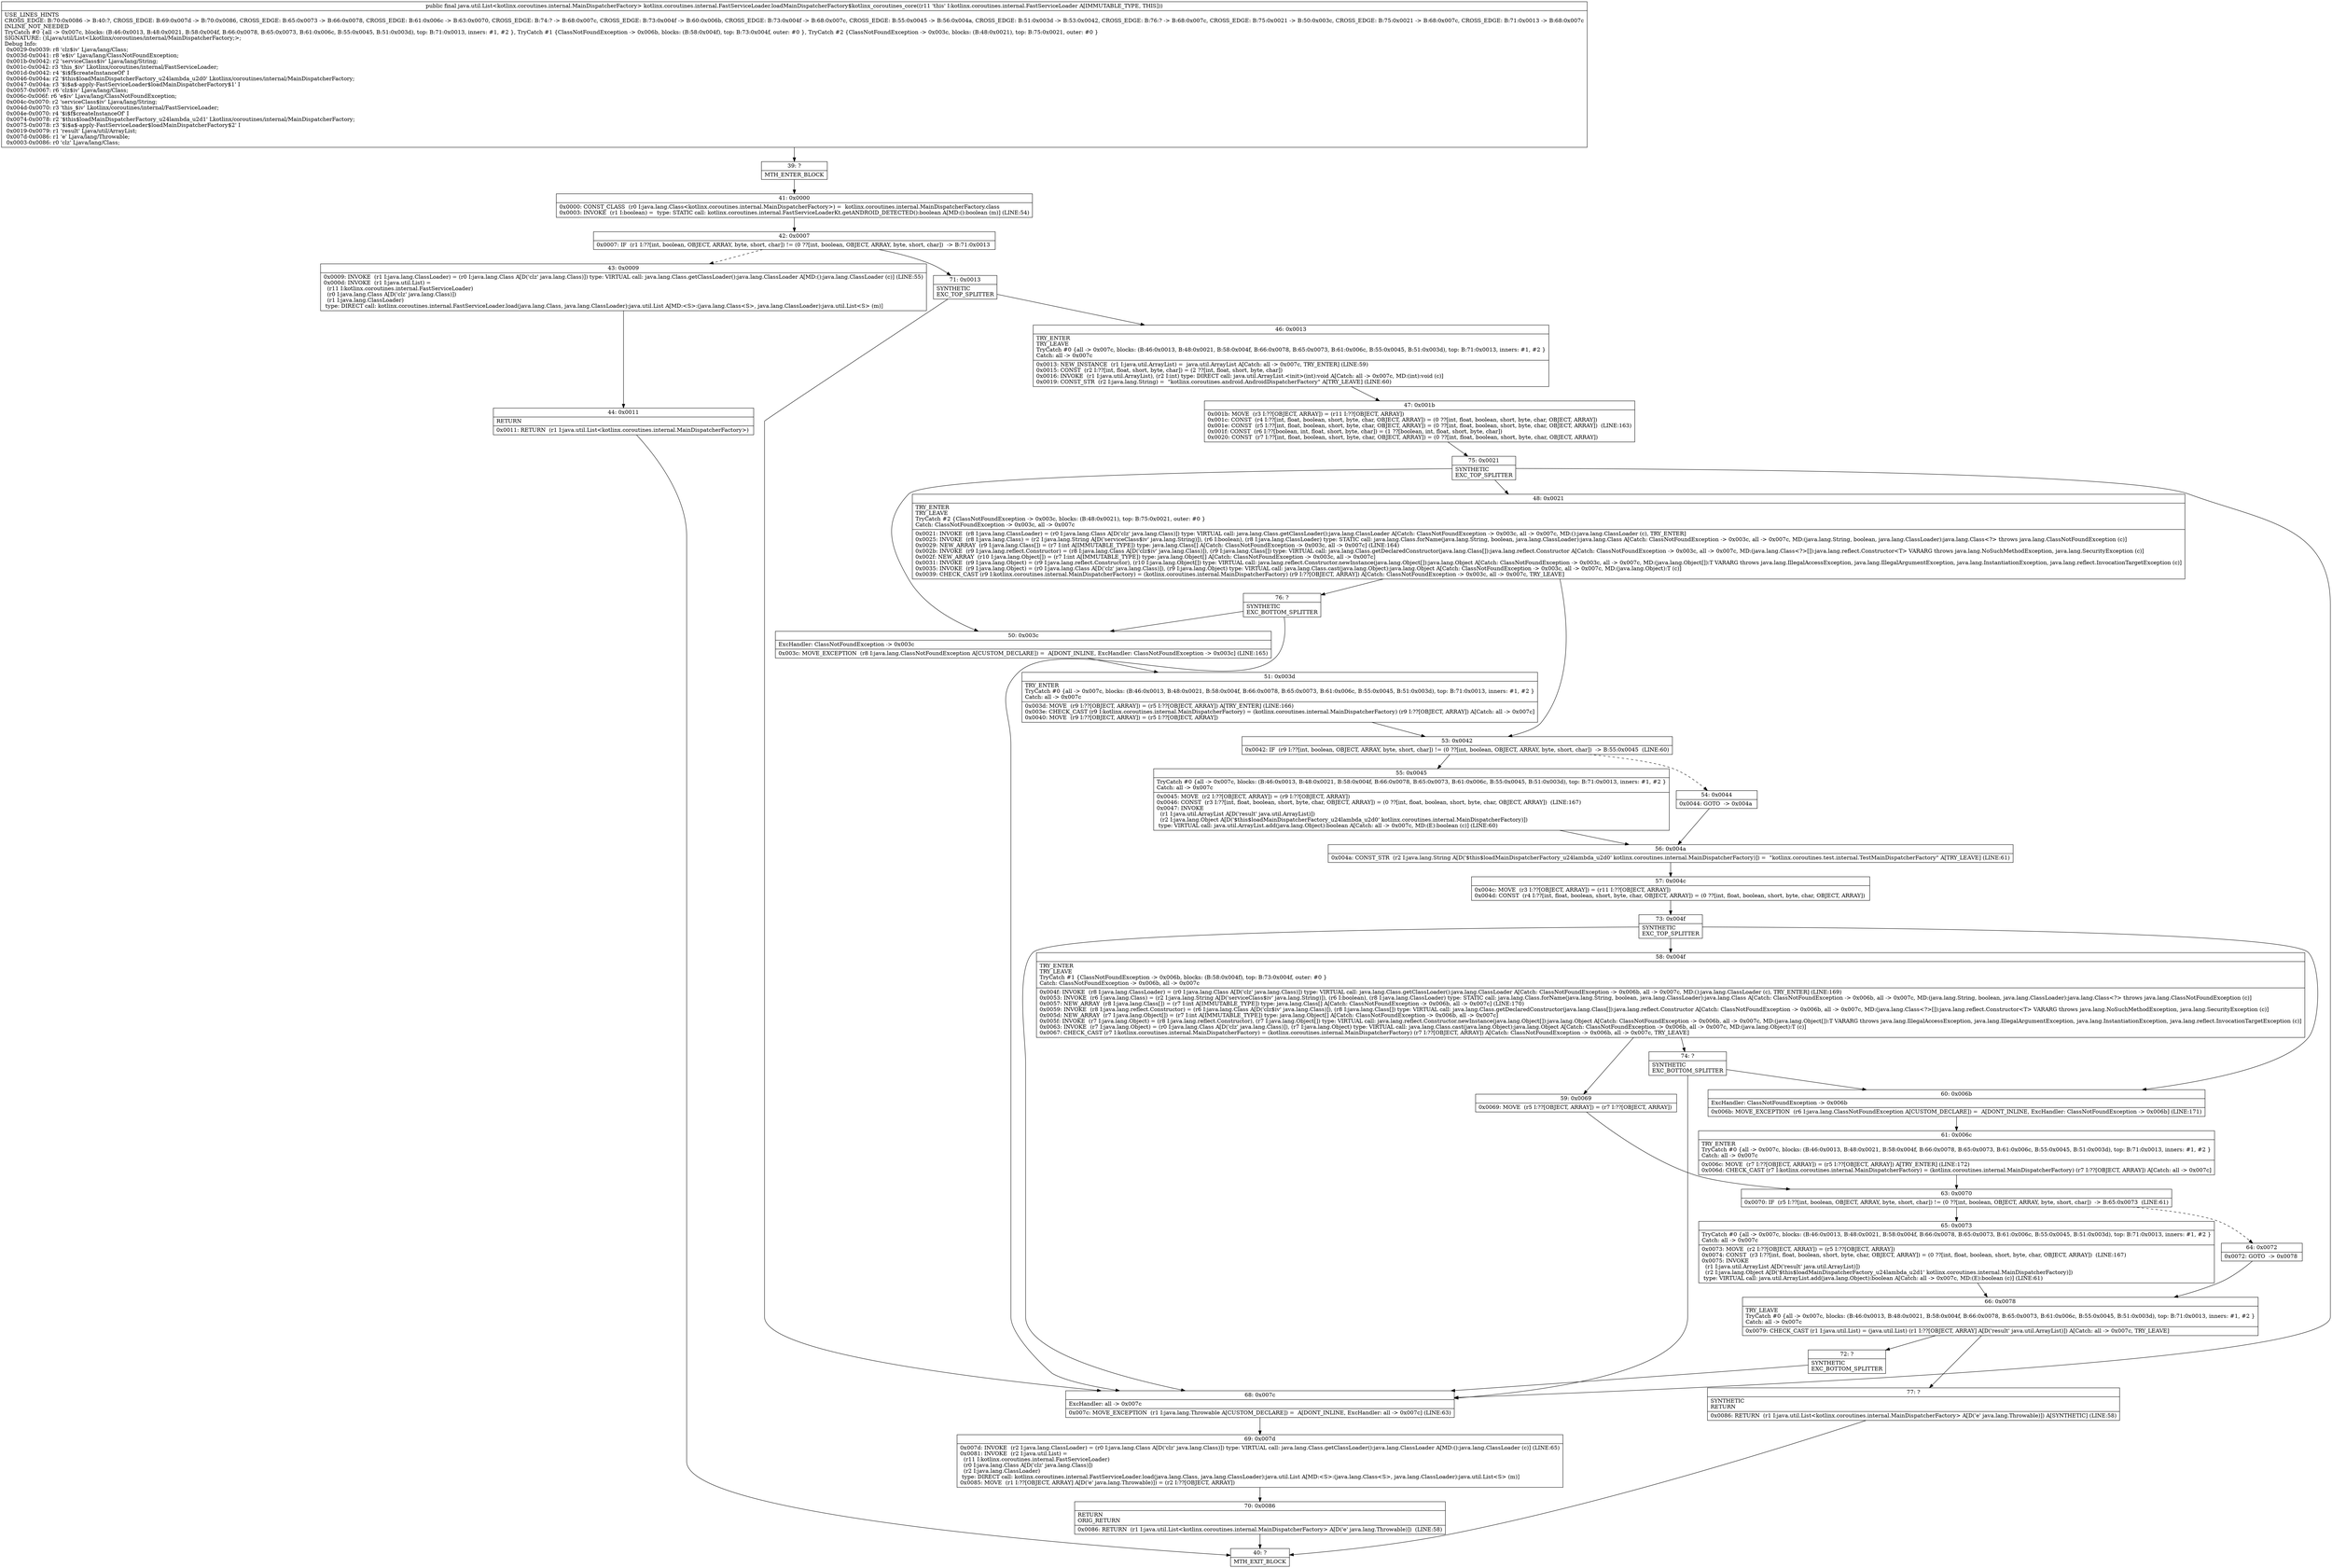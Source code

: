 digraph "CFG forkotlinx.coroutines.internal.FastServiceLoader.loadMainDispatcherFactory$kotlinx_coroutines_core()Ljava\/util\/List;" {
Node_39 [shape=record,label="{39\:\ ?|MTH_ENTER_BLOCK\l}"];
Node_41 [shape=record,label="{41\:\ 0x0000|0x0000: CONST_CLASS  (r0 I:java.lang.Class\<kotlinx.coroutines.internal.MainDispatcherFactory\>) =  kotlinx.coroutines.internal.MainDispatcherFactory.class \l0x0003: INVOKE  (r1 I:boolean) =  type: STATIC call: kotlinx.coroutines.internal.FastServiceLoaderKt.getANDROID_DETECTED():boolean A[MD:():boolean (m)] (LINE:54)\l}"];
Node_42 [shape=record,label="{42\:\ 0x0007|0x0007: IF  (r1 I:??[int, boolean, OBJECT, ARRAY, byte, short, char]) != (0 ??[int, boolean, OBJECT, ARRAY, byte, short, char])  \-\> B:71:0x0013 \l}"];
Node_43 [shape=record,label="{43\:\ 0x0009|0x0009: INVOKE  (r1 I:java.lang.ClassLoader) = (r0 I:java.lang.Class A[D('clz' java.lang.Class)]) type: VIRTUAL call: java.lang.Class.getClassLoader():java.lang.ClassLoader A[MD:():java.lang.ClassLoader (c)] (LINE:55)\l0x000d: INVOKE  (r1 I:java.util.List) = \l  (r11 I:kotlinx.coroutines.internal.FastServiceLoader)\l  (r0 I:java.lang.Class A[D('clz' java.lang.Class)])\l  (r1 I:java.lang.ClassLoader)\l type: DIRECT call: kotlinx.coroutines.internal.FastServiceLoader.load(java.lang.Class, java.lang.ClassLoader):java.util.List A[MD:\<S\>:(java.lang.Class\<S\>, java.lang.ClassLoader):java.util.List\<S\> (m)]\l}"];
Node_44 [shape=record,label="{44\:\ 0x0011|RETURN\l|0x0011: RETURN  (r1 I:java.util.List\<kotlinx.coroutines.internal.MainDispatcherFactory\>) \l}"];
Node_40 [shape=record,label="{40\:\ ?|MTH_EXIT_BLOCK\l}"];
Node_71 [shape=record,label="{71\:\ 0x0013|SYNTHETIC\lEXC_TOP_SPLITTER\l}"];
Node_46 [shape=record,label="{46\:\ 0x0013|TRY_ENTER\lTRY_LEAVE\lTryCatch #0 \{all \-\> 0x007c, blocks: (B:46:0x0013, B:48:0x0021, B:58:0x004f, B:66:0x0078, B:65:0x0073, B:61:0x006c, B:55:0x0045, B:51:0x003d), top: B:71:0x0013, inners: #1, #2 \}\lCatch: all \-\> 0x007c\l|0x0013: NEW_INSTANCE  (r1 I:java.util.ArrayList) =  java.util.ArrayList A[Catch: all \-\> 0x007c, TRY_ENTER] (LINE:59)\l0x0015: CONST  (r2 I:??[int, float, short, byte, char]) = (2 ??[int, float, short, byte, char]) \l0x0016: INVOKE  (r1 I:java.util.ArrayList), (r2 I:int) type: DIRECT call: java.util.ArrayList.\<init\>(int):void A[Catch: all \-\> 0x007c, MD:(int):void (c)]\l0x0019: CONST_STR  (r2 I:java.lang.String) =  \"kotlinx.coroutines.android.AndroidDispatcherFactory\" A[TRY_LEAVE] (LINE:60)\l}"];
Node_47 [shape=record,label="{47\:\ 0x001b|0x001b: MOVE  (r3 I:??[OBJECT, ARRAY]) = (r11 I:??[OBJECT, ARRAY]) \l0x001c: CONST  (r4 I:??[int, float, boolean, short, byte, char, OBJECT, ARRAY]) = (0 ??[int, float, boolean, short, byte, char, OBJECT, ARRAY]) \l0x001e: CONST  (r5 I:??[int, float, boolean, short, byte, char, OBJECT, ARRAY]) = (0 ??[int, float, boolean, short, byte, char, OBJECT, ARRAY])  (LINE:163)\l0x001f: CONST  (r6 I:??[boolean, int, float, short, byte, char]) = (1 ??[boolean, int, float, short, byte, char]) \l0x0020: CONST  (r7 I:??[int, float, boolean, short, byte, char, OBJECT, ARRAY]) = (0 ??[int, float, boolean, short, byte, char, OBJECT, ARRAY]) \l}"];
Node_75 [shape=record,label="{75\:\ 0x0021|SYNTHETIC\lEXC_TOP_SPLITTER\l}"];
Node_48 [shape=record,label="{48\:\ 0x0021|TRY_ENTER\lTRY_LEAVE\lTryCatch #2 \{ClassNotFoundException \-\> 0x003c, blocks: (B:48:0x0021), top: B:75:0x0021, outer: #0 \}\lCatch: ClassNotFoundException \-\> 0x003c, all \-\> 0x007c\l|0x0021: INVOKE  (r8 I:java.lang.ClassLoader) = (r0 I:java.lang.Class A[D('clz' java.lang.Class)]) type: VIRTUAL call: java.lang.Class.getClassLoader():java.lang.ClassLoader A[Catch: ClassNotFoundException \-\> 0x003c, all \-\> 0x007c, MD:():java.lang.ClassLoader (c), TRY_ENTER]\l0x0025: INVOKE  (r8 I:java.lang.Class) = (r2 I:java.lang.String A[D('serviceClass$iv' java.lang.String)]), (r6 I:boolean), (r8 I:java.lang.ClassLoader) type: STATIC call: java.lang.Class.forName(java.lang.String, boolean, java.lang.ClassLoader):java.lang.Class A[Catch: ClassNotFoundException \-\> 0x003c, all \-\> 0x007c, MD:(java.lang.String, boolean, java.lang.ClassLoader):java.lang.Class\<?\> throws java.lang.ClassNotFoundException (c)]\l0x0029: NEW_ARRAY  (r9 I:java.lang.Class[]) = (r7 I:int A[IMMUTABLE_TYPE]) type: java.lang.Class[] A[Catch: ClassNotFoundException \-\> 0x003c, all \-\> 0x007c] (LINE:164)\l0x002b: INVOKE  (r9 I:java.lang.reflect.Constructor) = (r8 I:java.lang.Class A[D('clz$iv' java.lang.Class)]), (r9 I:java.lang.Class[]) type: VIRTUAL call: java.lang.Class.getDeclaredConstructor(java.lang.Class[]):java.lang.reflect.Constructor A[Catch: ClassNotFoundException \-\> 0x003c, all \-\> 0x007c, MD:(java.lang.Class\<?\>[]):java.lang.reflect.Constructor\<T\> VARARG throws java.lang.NoSuchMethodException, java.lang.SecurityException (c)]\l0x002f: NEW_ARRAY  (r10 I:java.lang.Object[]) = (r7 I:int A[IMMUTABLE_TYPE]) type: java.lang.Object[] A[Catch: ClassNotFoundException \-\> 0x003c, all \-\> 0x007c]\l0x0031: INVOKE  (r9 I:java.lang.Object) = (r9 I:java.lang.reflect.Constructor), (r10 I:java.lang.Object[]) type: VIRTUAL call: java.lang.reflect.Constructor.newInstance(java.lang.Object[]):java.lang.Object A[Catch: ClassNotFoundException \-\> 0x003c, all \-\> 0x007c, MD:(java.lang.Object[]):T VARARG throws java.lang.IllegalAccessException, java.lang.IllegalArgumentException, java.lang.InstantiationException, java.lang.reflect.InvocationTargetException (c)]\l0x0035: INVOKE  (r9 I:java.lang.Object) = (r0 I:java.lang.Class A[D('clz' java.lang.Class)]), (r9 I:java.lang.Object) type: VIRTUAL call: java.lang.Class.cast(java.lang.Object):java.lang.Object A[Catch: ClassNotFoundException \-\> 0x003c, all \-\> 0x007c, MD:(java.lang.Object):T (c)]\l0x0039: CHECK_CAST (r9 I:kotlinx.coroutines.internal.MainDispatcherFactory) = (kotlinx.coroutines.internal.MainDispatcherFactory) (r9 I:??[OBJECT, ARRAY]) A[Catch: ClassNotFoundException \-\> 0x003c, all \-\> 0x007c, TRY_LEAVE]\l}"];
Node_53 [shape=record,label="{53\:\ 0x0042|0x0042: IF  (r9 I:??[int, boolean, OBJECT, ARRAY, byte, short, char]) != (0 ??[int, boolean, OBJECT, ARRAY, byte, short, char])  \-\> B:55:0x0045  (LINE:60)\l}"];
Node_54 [shape=record,label="{54\:\ 0x0044|0x0044: GOTO  \-\> 0x004a \l}"];
Node_56 [shape=record,label="{56\:\ 0x004a|0x004a: CONST_STR  (r2 I:java.lang.String A[D('$this$loadMainDispatcherFactory_u24lambda_u2d0' kotlinx.coroutines.internal.MainDispatcherFactory)]) =  \"kotlinx.coroutines.test.internal.TestMainDispatcherFactory\" A[TRY_LEAVE] (LINE:61)\l}"];
Node_57 [shape=record,label="{57\:\ 0x004c|0x004c: MOVE  (r3 I:??[OBJECT, ARRAY]) = (r11 I:??[OBJECT, ARRAY]) \l0x004d: CONST  (r4 I:??[int, float, boolean, short, byte, char, OBJECT, ARRAY]) = (0 ??[int, float, boolean, short, byte, char, OBJECT, ARRAY]) \l}"];
Node_73 [shape=record,label="{73\:\ 0x004f|SYNTHETIC\lEXC_TOP_SPLITTER\l}"];
Node_58 [shape=record,label="{58\:\ 0x004f|TRY_ENTER\lTRY_LEAVE\lTryCatch #1 \{ClassNotFoundException \-\> 0x006b, blocks: (B:58:0x004f), top: B:73:0x004f, outer: #0 \}\lCatch: ClassNotFoundException \-\> 0x006b, all \-\> 0x007c\l|0x004f: INVOKE  (r8 I:java.lang.ClassLoader) = (r0 I:java.lang.Class A[D('clz' java.lang.Class)]) type: VIRTUAL call: java.lang.Class.getClassLoader():java.lang.ClassLoader A[Catch: ClassNotFoundException \-\> 0x006b, all \-\> 0x007c, MD:():java.lang.ClassLoader (c), TRY_ENTER] (LINE:169)\l0x0053: INVOKE  (r6 I:java.lang.Class) = (r2 I:java.lang.String A[D('serviceClass$iv' java.lang.String)]), (r6 I:boolean), (r8 I:java.lang.ClassLoader) type: STATIC call: java.lang.Class.forName(java.lang.String, boolean, java.lang.ClassLoader):java.lang.Class A[Catch: ClassNotFoundException \-\> 0x006b, all \-\> 0x007c, MD:(java.lang.String, boolean, java.lang.ClassLoader):java.lang.Class\<?\> throws java.lang.ClassNotFoundException (c)]\l0x0057: NEW_ARRAY  (r8 I:java.lang.Class[]) = (r7 I:int A[IMMUTABLE_TYPE]) type: java.lang.Class[] A[Catch: ClassNotFoundException \-\> 0x006b, all \-\> 0x007c] (LINE:170)\l0x0059: INVOKE  (r8 I:java.lang.reflect.Constructor) = (r6 I:java.lang.Class A[D('clz$iv' java.lang.Class)]), (r8 I:java.lang.Class[]) type: VIRTUAL call: java.lang.Class.getDeclaredConstructor(java.lang.Class[]):java.lang.reflect.Constructor A[Catch: ClassNotFoundException \-\> 0x006b, all \-\> 0x007c, MD:(java.lang.Class\<?\>[]):java.lang.reflect.Constructor\<T\> VARARG throws java.lang.NoSuchMethodException, java.lang.SecurityException (c)]\l0x005d: NEW_ARRAY  (r7 I:java.lang.Object[]) = (r7 I:int A[IMMUTABLE_TYPE]) type: java.lang.Object[] A[Catch: ClassNotFoundException \-\> 0x006b, all \-\> 0x007c]\l0x005f: INVOKE  (r7 I:java.lang.Object) = (r8 I:java.lang.reflect.Constructor), (r7 I:java.lang.Object[]) type: VIRTUAL call: java.lang.reflect.Constructor.newInstance(java.lang.Object[]):java.lang.Object A[Catch: ClassNotFoundException \-\> 0x006b, all \-\> 0x007c, MD:(java.lang.Object[]):T VARARG throws java.lang.IllegalAccessException, java.lang.IllegalArgumentException, java.lang.InstantiationException, java.lang.reflect.InvocationTargetException (c)]\l0x0063: INVOKE  (r7 I:java.lang.Object) = (r0 I:java.lang.Class A[D('clz' java.lang.Class)]), (r7 I:java.lang.Object) type: VIRTUAL call: java.lang.Class.cast(java.lang.Object):java.lang.Object A[Catch: ClassNotFoundException \-\> 0x006b, all \-\> 0x007c, MD:(java.lang.Object):T (c)]\l0x0067: CHECK_CAST (r7 I:kotlinx.coroutines.internal.MainDispatcherFactory) = (kotlinx.coroutines.internal.MainDispatcherFactory) (r7 I:??[OBJECT, ARRAY]) A[Catch: ClassNotFoundException \-\> 0x006b, all \-\> 0x007c, TRY_LEAVE]\l}"];
Node_59 [shape=record,label="{59\:\ 0x0069|0x0069: MOVE  (r5 I:??[OBJECT, ARRAY]) = (r7 I:??[OBJECT, ARRAY]) \l}"];
Node_63 [shape=record,label="{63\:\ 0x0070|0x0070: IF  (r5 I:??[int, boolean, OBJECT, ARRAY, byte, short, char]) != (0 ??[int, boolean, OBJECT, ARRAY, byte, short, char])  \-\> B:65:0x0073  (LINE:61)\l}"];
Node_64 [shape=record,label="{64\:\ 0x0072|0x0072: GOTO  \-\> 0x0078 \l}"];
Node_66 [shape=record,label="{66\:\ 0x0078|TRY_LEAVE\lTryCatch #0 \{all \-\> 0x007c, blocks: (B:46:0x0013, B:48:0x0021, B:58:0x004f, B:66:0x0078, B:65:0x0073, B:61:0x006c, B:55:0x0045, B:51:0x003d), top: B:71:0x0013, inners: #1, #2 \}\lCatch: all \-\> 0x007c\l|0x0079: CHECK_CAST (r1 I:java.util.List) = (java.util.List) (r1 I:??[OBJECT, ARRAY] A[D('result' java.util.ArrayList)]) A[Catch: all \-\> 0x007c, TRY_LEAVE]\l}"];
Node_72 [shape=record,label="{72\:\ ?|SYNTHETIC\lEXC_BOTTOM_SPLITTER\l}"];
Node_77 [shape=record,label="{77\:\ ?|SYNTHETIC\lRETURN\l|0x0086: RETURN  (r1 I:java.util.List\<kotlinx.coroutines.internal.MainDispatcherFactory\> A[D('e' java.lang.Throwable)]) A[SYNTHETIC] (LINE:58)\l}"];
Node_65 [shape=record,label="{65\:\ 0x0073|TryCatch #0 \{all \-\> 0x007c, blocks: (B:46:0x0013, B:48:0x0021, B:58:0x004f, B:66:0x0078, B:65:0x0073, B:61:0x006c, B:55:0x0045, B:51:0x003d), top: B:71:0x0013, inners: #1, #2 \}\lCatch: all \-\> 0x007c\l|0x0073: MOVE  (r2 I:??[OBJECT, ARRAY]) = (r5 I:??[OBJECT, ARRAY]) \l0x0074: CONST  (r3 I:??[int, float, boolean, short, byte, char, OBJECT, ARRAY]) = (0 ??[int, float, boolean, short, byte, char, OBJECT, ARRAY])  (LINE:167)\l0x0075: INVOKE  \l  (r1 I:java.util.ArrayList A[D('result' java.util.ArrayList)])\l  (r2 I:java.lang.Object A[D('$this$loadMainDispatcherFactory_u24lambda_u2d1' kotlinx.coroutines.internal.MainDispatcherFactory)])\l type: VIRTUAL call: java.util.ArrayList.add(java.lang.Object):boolean A[Catch: all \-\> 0x007c, MD:(E):boolean (c)] (LINE:61)\l}"];
Node_74 [shape=record,label="{74\:\ ?|SYNTHETIC\lEXC_BOTTOM_SPLITTER\l}"];
Node_60 [shape=record,label="{60\:\ 0x006b|ExcHandler: ClassNotFoundException \-\> 0x006b\l|0x006b: MOVE_EXCEPTION  (r6 I:java.lang.ClassNotFoundException A[CUSTOM_DECLARE]) =  A[DONT_INLINE, ExcHandler: ClassNotFoundException \-\> 0x006b] (LINE:171)\l}"];
Node_61 [shape=record,label="{61\:\ 0x006c|TRY_ENTER\lTryCatch #0 \{all \-\> 0x007c, blocks: (B:46:0x0013, B:48:0x0021, B:58:0x004f, B:66:0x0078, B:65:0x0073, B:61:0x006c, B:55:0x0045, B:51:0x003d), top: B:71:0x0013, inners: #1, #2 \}\lCatch: all \-\> 0x007c\l|0x006c: MOVE  (r7 I:??[OBJECT, ARRAY]) = (r5 I:??[OBJECT, ARRAY]) A[TRY_ENTER] (LINE:172)\l0x006d: CHECK_CAST (r7 I:kotlinx.coroutines.internal.MainDispatcherFactory) = (kotlinx.coroutines.internal.MainDispatcherFactory) (r7 I:??[OBJECT, ARRAY]) A[Catch: all \-\> 0x007c]\l}"];
Node_55 [shape=record,label="{55\:\ 0x0045|TryCatch #0 \{all \-\> 0x007c, blocks: (B:46:0x0013, B:48:0x0021, B:58:0x004f, B:66:0x0078, B:65:0x0073, B:61:0x006c, B:55:0x0045, B:51:0x003d), top: B:71:0x0013, inners: #1, #2 \}\lCatch: all \-\> 0x007c\l|0x0045: MOVE  (r2 I:??[OBJECT, ARRAY]) = (r9 I:??[OBJECT, ARRAY]) \l0x0046: CONST  (r3 I:??[int, float, boolean, short, byte, char, OBJECT, ARRAY]) = (0 ??[int, float, boolean, short, byte, char, OBJECT, ARRAY])  (LINE:167)\l0x0047: INVOKE  \l  (r1 I:java.util.ArrayList A[D('result' java.util.ArrayList)])\l  (r2 I:java.lang.Object A[D('$this$loadMainDispatcherFactory_u24lambda_u2d0' kotlinx.coroutines.internal.MainDispatcherFactory)])\l type: VIRTUAL call: java.util.ArrayList.add(java.lang.Object):boolean A[Catch: all \-\> 0x007c, MD:(E):boolean (c)] (LINE:60)\l}"];
Node_76 [shape=record,label="{76\:\ ?|SYNTHETIC\lEXC_BOTTOM_SPLITTER\l}"];
Node_50 [shape=record,label="{50\:\ 0x003c|ExcHandler: ClassNotFoundException \-\> 0x003c\l|0x003c: MOVE_EXCEPTION  (r8 I:java.lang.ClassNotFoundException A[CUSTOM_DECLARE]) =  A[DONT_INLINE, ExcHandler: ClassNotFoundException \-\> 0x003c] (LINE:165)\l}"];
Node_51 [shape=record,label="{51\:\ 0x003d|TRY_ENTER\lTryCatch #0 \{all \-\> 0x007c, blocks: (B:46:0x0013, B:48:0x0021, B:58:0x004f, B:66:0x0078, B:65:0x0073, B:61:0x006c, B:55:0x0045, B:51:0x003d), top: B:71:0x0013, inners: #1, #2 \}\lCatch: all \-\> 0x007c\l|0x003d: MOVE  (r9 I:??[OBJECT, ARRAY]) = (r5 I:??[OBJECT, ARRAY]) A[TRY_ENTER] (LINE:166)\l0x003e: CHECK_CAST (r9 I:kotlinx.coroutines.internal.MainDispatcherFactory) = (kotlinx.coroutines.internal.MainDispatcherFactory) (r9 I:??[OBJECT, ARRAY]) A[Catch: all \-\> 0x007c]\l0x0040: MOVE  (r9 I:??[OBJECT, ARRAY]) = (r5 I:??[OBJECT, ARRAY]) \l}"];
Node_68 [shape=record,label="{68\:\ 0x007c|ExcHandler: all \-\> 0x007c\l|0x007c: MOVE_EXCEPTION  (r1 I:java.lang.Throwable A[CUSTOM_DECLARE]) =  A[DONT_INLINE, ExcHandler: all \-\> 0x007c] (LINE:63)\l}"];
Node_69 [shape=record,label="{69\:\ 0x007d|0x007d: INVOKE  (r2 I:java.lang.ClassLoader) = (r0 I:java.lang.Class A[D('clz' java.lang.Class)]) type: VIRTUAL call: java.lang.Class.getClassLoader():java.lang.ClassLoader A[MD:():java.lang.ClassLoader (c)] (LINE:65)\l0x0081: INVOKE  (r2 I:java.util.List) = \l  (r11 I:kotlinx.coroutines.internal.FastServiceLoader)\l  (r0 I:java.lang.Class A[D('clz' java.lang.Class)])\l  (r2 I:java.lang.ClassLoader)\l type: DIRECT call: kotlinx.coroutines.internal.FastServiceLoader.load(java.lang.Class, java.lang.ClassLoader):java.util.List A[MD:\<S\>:(java.lang.Class\<S\>, java.lang.ClassLoader):java.util.List\<S\> (m)]\l0x0085: MOVE  (r1 I:??[OBJECT, ARRAY] A[D('e' java.lang.Throwable)]) = (r2 I:??[OBJECT, ARRAY]) \l}"];
Node_70 [shape=record,label="{70\:\ 0x0086|RETURN\lORIG_RETURN\l|0x0086: RETURN  (r1 I:java.util.List\<kotlinx.coroutines.internal.MainDispatcherFactory\> A[D('e' java.lang.Throwable)])  (LINE:58)\l}"];
MethodNode[shape=record,label="{public final java.util.List\<kotlinx.coroutines.internal.MainDispatcherFactory\> kotlinx.coroutines.internal.FastServiceLoader.loadMainDispatcherFactory$kotlinx_coroutines_core((r11 'this' I:kotlinx.coroutines.internal.FastServiceLoader A[IMMUTABLE_TYPE, THIS]))  | USE_LINES_HINTS\lCROSS_EDGE: B:70:0x0086 \-\> B:40:?, CROSS_EDGE: B:69:0x007d \-\> B:70:0x0086, CROSS_EDGE: B:65:0x0073 \-\> B:66:0x0078, CROSS_EDGE: B:61:0x006c \-\> B:63:0x0070, CROSS_EDGE: B:74:? \-\> B:68:0x007c, CROSS_EDGE: B:73:0x004f \-\> B:60:0x006b, CROSS_EDGE: B:73:0x004f \-\> B:68:0x007c, CROSS_EDGE: B:55:0x0045 \-\> B:56:0x004a, CROSS_EDGE: B:51:0x003d \-\> B:53:0x0042, CROSS_EDGE: B:76:? \-\> B:68:0x007c, CROSS_EDGE: B:75:0x0021 \-\> B:50:0x003c, CROSS_EDGE: B:75:0x0021 \-\> B:68:0x007c, CROSS_EDGE: B:71:0x0013 \-\> B:68:0x007c\lINLINE_NOT_NEEDED\lTryCatch #0 \{all \-\> 0x007c, blocks: (B:46:0x0013, B:48:0x0021, B:58:0x004f, B:66:0x0078, B:65:0x0073, B:61:0x006c, B:55:0x0045, B:51:0x003d), top: B:71:0x0013, inners: #1, #2 \}, TryCatch #1 \{ClassNotFoundException \-\> 0x006b, blocks: (B:58:0x004f), top: B:73:0x004f, outer: #0 \}, TryCatch #2 \{ClassNotFoundException \-\> 0x003c, blocks: (B:48:0x0021), top: B:75:0x0021, outer: #0 \}\lSIGNATURE: ()Ljava\/util\/List\<Lkotlinx\/coroutines\/internal\/MainDispatcherFactory;\>;\lDebug Info:\l  0x0029\-0x0039: r8 'clz$iv' Ljava\/lang\/Class;\l  0x003d\-0x0041: r8 'e$iv' Ljava\/lang\/ClassNotFoundException;\l  0x001b\-0x0042: r2 'serviceClass$iv' Ljava\/lang\/String;\l  0x001c\-0x0042: r3 'this_$iv' Lkotlinx\/coroutines\/internal\/FastServiceLoader;\l  0x001d\-0x0042: r4 '$i$f$createInstanceOf' I\l  0x0046\-0x004a: r2 '$this$loadMainDispatcherFactory_u24lambda_u2d0' Lkotlinx\/coroutines\/internal\/MainDispatcherFactory;\l  0x0047\-0x004a: r3 '$i$a$\-apply\-FastServiceLoader$loadMainDispatcherFactory$1' I\l  0x0057\-0x0067: r6 'clz$iv' Ljava\/lang\/Class;\l  0x006c\-0x006f: r6 'e$iv' Ljava\/lang\/ClassNotFoundException;\l  0x004c\-0x0070: r2 'serviceClass$iv' Ljava\/lang\/String;\l  0x004d\-0x0070: r3 'this_$iv' Lkotlinx\/coroutines\/internal\/FastServiceLoader;\l  0x004e\-0x0070: r4 '$i$f$createInstanceOf' I\l  0x0074\-0x0078: r2 '$this$loadMainDispatcherFactory_u24lambda_u2d1' Lkotlinx\/coroutines\/internal\/MainDispatcherFactory;\l  0x0075\-0x0078: r3 '$i$a$\-apply\-FastServiceLoader$loadMainDispatcherFactory$2' I\l  0x0019\-0x0079: r1 'result' Ljava\/util\/ArrayList;\l  0x007d\-0x0086: r1 'e' Ljava\/lang\/Throwable;\l  0x0003\-0x0086: r0 'clz' Ljava\/lang\/Class;\l}"];
MethodNode -> Node_39;Node_39 -> Node_41;
Node_41 -> Node_42;
Node_42 -> Node_43[style=dashed];
Node_42 -> Node_71;
Node_43 -> Node_44;
Node_44 -> Node_40;
Node_71 -> Node_46;
Node_71 -> Node_68;
Node_46 -> Node_47;
Node_47 -> Node_75;
Node_75 -> Node_48;
Node_75 -> Node_50;
Node_75 -> Node_68;
Node_48 -> Node_53;
Node_48 -> Node_76;
Node_53 -> Node_54[style=dashed];
Node_53 -> Node_55;
Node_54 -> Node_56;
Node_56 -> Node_57;
Node_57 -> Node_73;
Node_73 -> Node_58;
Node_73 -> Node_60;
Node_73 -> Node_68;
Node_58 -> Node_59;
Node_58 -> Node_74;
Node_59 -> Node_63;
Node_63 -> Node_64[style=dashed];
Node_63 -> Node_65;
Node_64 -> Node_66;
Node_66 -> Node_72;
Node_66 -> Node_77;
Node_72 -> Node_68;
Node_77 -> Node_40;
Node_65 -> Node_66;
Node_74 -> Node_60;
Node_74 -> Node_68;
Node_60 -> Node_61;
Node_61 -> Node_63;
Node_55 -> Node_56;
Node_76 -> Node_50;
Node_76 -> Node_68;
Node_50 -> Node_51;
Node_51 -> Node_53;
Node_68 -> Node_69;
Node_69 -> Node_70;
Node_70 -> Node_40;
}

